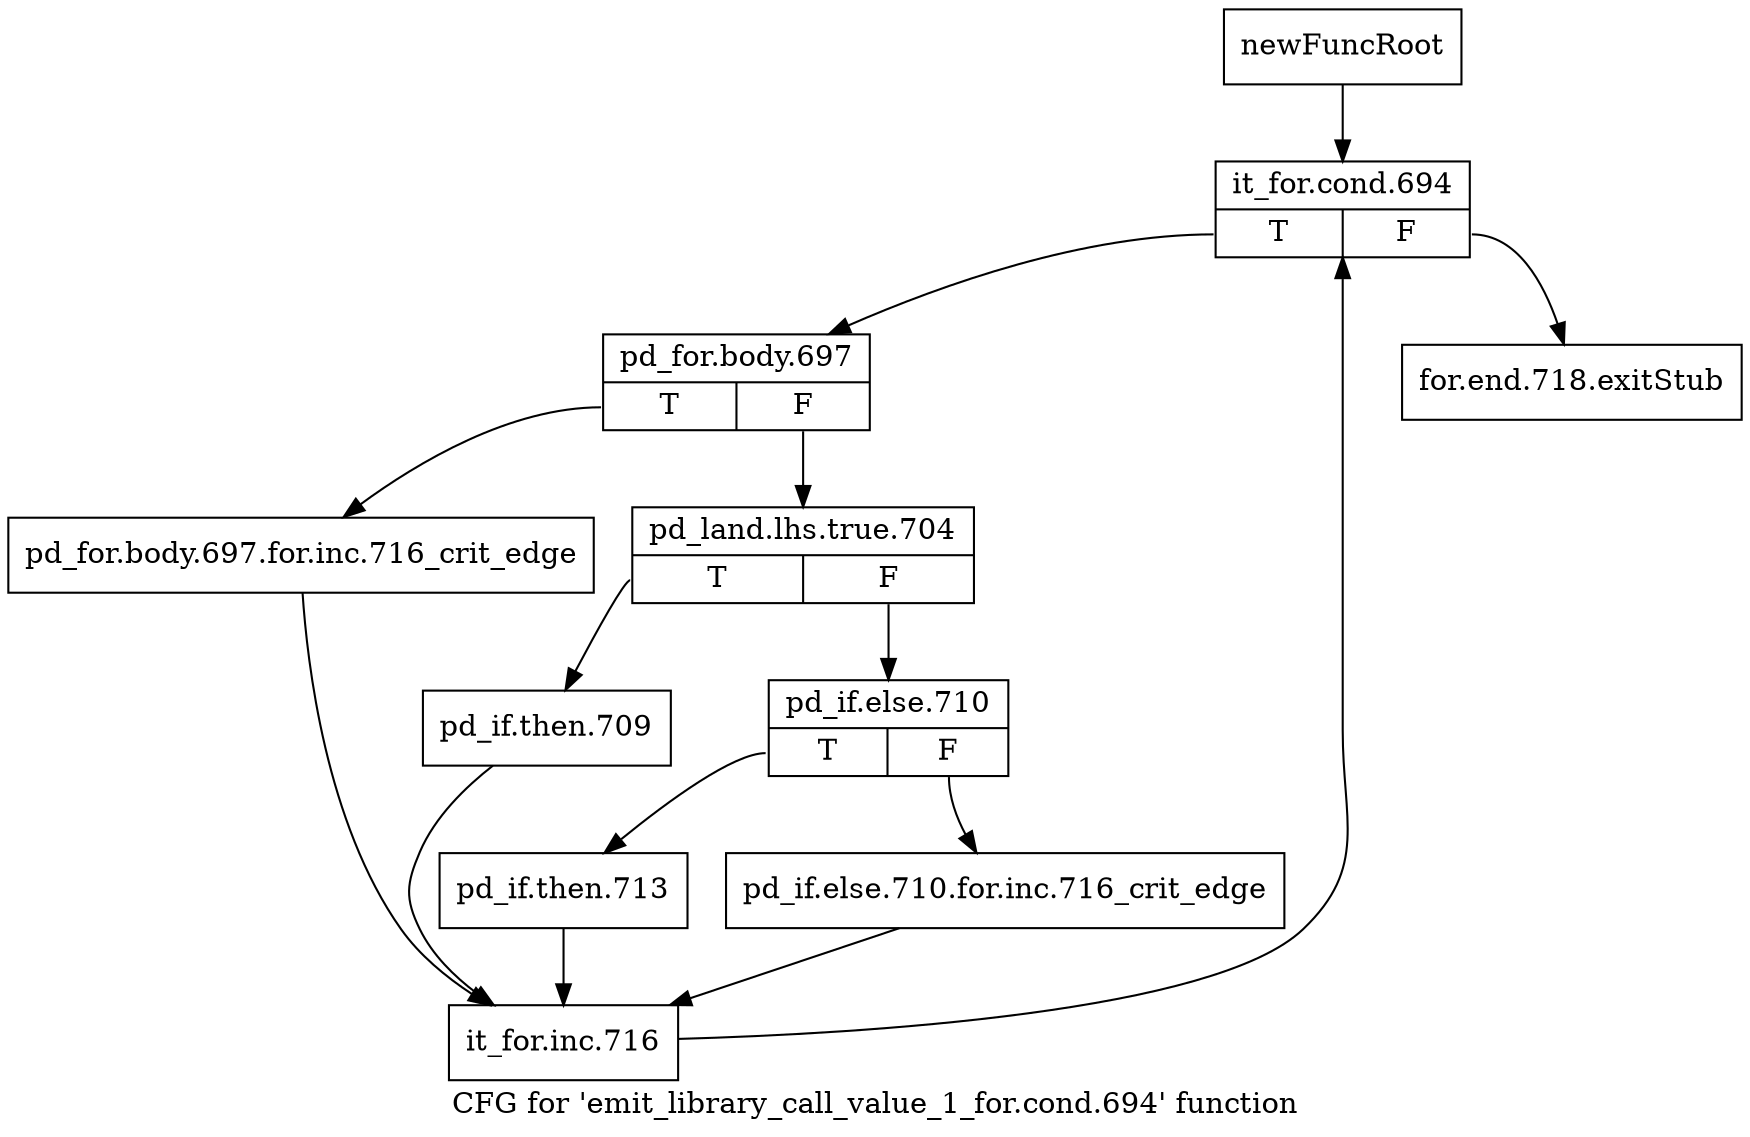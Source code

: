 digraph "CFG for 'emit_library_call_value_1_for.cond.694' function" {
	label="CFG for 'emit_library_call_value_1_for.cond.694' function";

	Node0x7a8e7f0 [shape=record,label="{newFuncRoot}"];
	Node0x7a8e7f0 -> Node0x7a8e890;
	Node0x7a8e840 [shape=record,label="{for.end.718.exitStub}"];
	Node0x7a8e890 [shape=record,label="{it_for.cond.694|{<s0>T|<s1>F}}"];
	Node0x7a8e890:s0 -> Node0x7a8e8e0;
	Node0x7a8e890:s1 -> Node0x7a8e840;
	Node0x7a8e8e0 [shape=record,label="{pd_for.body.697|{<s0>T|<s1>F}}"];
	Node0x7a8e8e0:s0 -> Node0x7a8eac0;
	Node0x7a8e8e0:s1 -> Node0x7a8e930;
	Node0x7a8e930 [shape=record,label="{pd_land.lhs.true.704|{<s0>T|<s1>F}}"];
	Node0x7a8e930:s0 -> Node0x7a8ea70;
	Node0x7a8e930:s1 -> Node0x7a8e980;
	Node0x7a8e980 [shape=record,label="{pd_if.else.710|{<s0>T|<s1>F}}"];
	Node0x7a8e980:s0 -> Node0x7a8ea20;
	Node0x7a8e980:s1 -> Node0x7a8e9d0;
	Node0x7a8e9d0 [shape=record,label="{pd_if.else.710.for.inc.716_crit_edge}"];
	Node0x7a8e9d0 -> Node0x7a8eb10;
	Node0x7a8ea20 [shape=record,label="{pd_if.then.713}"];
	Node0x7a8ea20 -> Node0x7a8eb10;
	Node0x7a8ea70 [shape=record,label="{pd_if.then.709}"];
	Node0x7a8ea70 -> Node0x7a8eb10;
	Node0x7a8eac0 [shape=record,label="{pd_for.body.697.for.inc.716_crit_edge}"];
	Node0x7a8eac0 -> Node0x7a8eb10;
	Node0x7a8eb10 [shape=record,label="{it_for.inc.716}"];
	Node0x7a8eb10 -> Node0x7a8e890;
}
